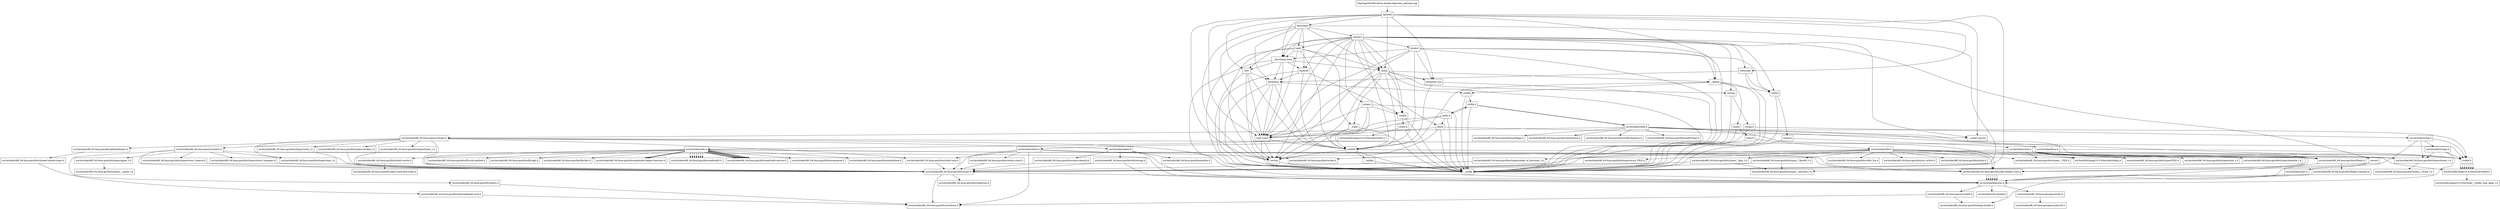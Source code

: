 digraph "dependencies" {
  header_1 [ shape="box", label="optional"];
  header_0 [ shape="box", label="tmp/tmpw8iwRO.libcxx.header.deps/test_optional.cpp"];
  header_2 [ shape="box", label="__config"];
  header_3 [ shape="box", label="usr/include/features.h"];
  header_4 [ shape="box", label="usr/include/stdc-predef.h"];
  header_5 [ shape="box", label="usr/include/x86_64-linux-gnu/sys/cdefs.h"];
  header_6 [ shape="box", label="usr/include/x86_64-linux-gnu/bits/wordsize.h"];
  header_7 [ shape="box", label="usr/include/x86_64-linux-gnu/bits/long-double.h"];
  header_8 [ shape="box", label="usr/include/x86_64-linux-gnu/gnu/stubs.h"];
  header_9 [ shape="box", label="usr/include/x86_64-linux-gnu/gnu/stubs-64.h"];
  header_11 [ shape="box", label="__debug"];
  header_12 [ shape="box", label="iosfwd"];
  header_13 [ shape="box", label="wchar.h"];
  header_14 [ shape="box", label="usr/include/wchar.h"];
  header_15 [ shape="box", label="usr/include/x86_64-linux-gnu/bits/libc-header-start.h"];
  header_16 [ shape="box", label="usr/include/x86_64-linux-gnu/bits/floatn.h"];
  header_17 [ shape="box", label="usr/include/x86_64-linux-gnu/bits/floatn-common.h"];
  header_18 [ shape="box", label="stddef.h"];
  header_19 [ shape="box", label="usr/local/lib/clang/10.0.0/include/stddef.h"];
  header_20 [ shape="box", label="usr/local/lib/clang/10.0.0/include/stdarg.h"];
  header_21 [ shape="box", label="usr/include/x86_64-linux-gnu/bits/wchar.h"];
  header_22 [ shape="box", label="usr/include/x86_64-linux-gnu/bits/types/wint_t.h"];
  header_23 [ shape="box", label="usr/include/x86_64-linux-gnu/bits/types/mbstate_t.h"];
  header_24 [ shape="box", label="usr/include/x86_64-linux-gnu/bits/types/__mbstate_t.h"];
  header_25 [ shape="box", label="usr/include/x86_64-linux-gnu/bits/types/__FILE.h"];
  header_26 [ shape="box", label="usr/include/x86_64-linux-gnu/bits/types/FILE.h"];
  header_27 [ shape="box", label="usr/include/x86_64-linux-gnu/bits/types/locale_t.h"];
  header_28 [ shape="box", label="usr/include/x86_64-linux-gnu/bits/types/__locale_t.h"];
  header_29 [ shape="box", label="cstdlib"];
  header_30 [ shape="box", label="stdlib.h"];
  header_31 [ shape="box", label="usr/include/stdlib.h"];
  header_32 [ shape="box", label="usr/include/x86_64-linux-gnu/bits/waitflags.h"];
  header_33 [ shape="box", label="usr/include/x86_64-linux-gnu/bits/waitstatus.h"];
  header_34 [ shape="box", label="usr/include/x86_64-linux-gnu/sys/types.h"];
  header_35 [ shape="box", label="usr/include/x86_64-linux-gnu/bits/types.h"];
  header_36 [ shape="box", label="usr/include/x86_64-linux-gnu/bits/typesizes.h"];
  header_37 [ shape="box", label="usr/include/x86_64-linux-gnu/bits/types/clock_t.h"];
  header_38 [ shape="box", label="usr/include/x86_64-linux-gnu/bits/types/clockid_t.h"];
  header_39 [ shape="box", label="usr/include/x86_64-linux-gnu/bits/types/time_t.h"];
  header_40 [ shape="box", label="usr/include/x86_64-linux-gnu/bits/types/timer_t.h"];
  header_41 [ shape="box", label="usr/include/x86_64-linux-gnu/bits/stdint-intn.h"];
  header_42 [ shape="box", label="usr/include/endian.h"];
  header_43 [ shape="box", label="usr/include/x86_64-linux-gnu/bits/endian.h"];
  header_44 [ shape="box", label="usr/include/x86_64-linux-gnu/bits/byteswap.h"];
  header_45 [ shape="box", label="usr/include/x86_64-linux-gnu/bits/uintn-identity.h"];
  header_46 [ shape="box", label="usr/include/x86_64-linux-gnu/sys/select.h"];
  header_47 [ shape="box", label="usr/include/x86_64-linux-gnu/bits/select.h"];
  header_48 [ shape="box", label="usr/include/x86_64-linux-gnu/bits/types/sigset_t.h"];
  header_49 [ shape="box", label="usr/include/x86_64-linux-gnu/bits/types/__sigset_t.h"];
  header_50 [ shape="box", label="usr/include/x86_64-linux-gnu/bits/types/struct_timeval.h"];
  header_51 [ shape="box", label="usr/include/x86_64-linux-gnu/bits/types/struct_timespec.h"];
  header_52 [ shape="box", label="usr/include/x86_64-linux-gnu/bits/pthreadtypes.h"];
  header_53 [ shape="box", label="usr/include/x86_64-linux-gnu/bits/thread-shared-types.h"];
  header_54 [ shape="box", label="usr/include/x86_64-linux-gnu/bits/pthreadtypes-arch.h"];
  header_55 [ shape="box", label="usr/include/alloca.h"];
  header_56 [ shape="box", label="usr/include/x86_64-linux-gnu/bits/stdlib-bsearch.h"];
  header_57 [ shape="box", label="usr/include/x86_64-linux-gnu/bits/stdlib-float.h"];
  header_58 [ shape="box", label="math.h"];
  header_59 [ shape="box", label="usr/include/math.h"];
  header_60 [ shape="box", label="usr/include/x86_64-linux-gnu/bits/math-vector.h"];
  header_61 [ shape="box", label="usr/include/x86_64-linux-gnu/bits/libm-simd-decl-stubs.h"];
  header_62 [ shape="box", label="usr/include/x86_64-linux-gnu/bits/flt-eval-method.h"];
  header_63 [ shape="box", label="usr/include/x86_64-linux-gnu/bits/fp-logb.h"];
  header_64 [ shape="box", label="usr/include/x86_64-linux-gnu/bits/fp-fast.h"];
  header_65 [ shape="box", label="usr/include/x86_64-linux-gnu/bits/mathcalls-helper-functions.h"];
  header_66 [ shape="box", label="usr/include/x86_64-linux-gnu/bits/mathcalls.h"];
  header_67 [ shape="box", label="usr/include/x86_64-linux-gnu/bits/mathcalls-narrow.h"];
  header_68 [ shape="box", label="usr/include/x86_64-linux-gnu/bits/iscanonical.h"];
  header_69 [ shape="box", label="usr/include/x86_64-linux-gnu/bits/mathinline.h"];
  header_70 [ shape="box", label="type_traits"];
  header_71 [ shape="box", label="cstddef"];
  header_72 [ shape="box", label="version"];
  header_73 [ shape="box", label="usr/local/lib/clang/10.0.0/include/__stddef_max_align_t.h"];
  header_74 [ shape="box", label="__nullptr"];
  header_75 [ shape="box", label="limits"];
  header_76 [ shape="box", label="__undef_macros"];
  header_77 [ shape="box", label="cstdio"];
  header_78 [ shape="box", label="stdio.h"];
  header_79 [ shape="box", label="usr/include/stdio.h"];
  header_80 [ shape="box", label="usr/include/x86_64-linux-gnu/bits/types/__fpos_t.h"];
  header_81 [ shape="box", label="usr/include/x86_64-linux-gnu/bits/types/__fpos64_t.h"];
  header_82 [ shape="box", label="usr/include/x86_64-linux-gnu/bits/types/struct_FILE.h"];
  header_83 [ shape="box", label="usr/include/x86_64-linux-gnu/bits/types/cookie_io_functions_t.h"];
  header_84 [ shape="box", label="usr/include/x86_64-linux-gnu/bits/stdio_lim.h"];
  header_85 [ shape="box", label="usr/include/x86_64-linux-gnu/bits/sys_errlist.h"];
  header_86 [ shape="box", label="usr/include/x86_64-linux-gnu/bits/stdio.h"];
  header_87 [ shape="box", label="__functional_base"];
  header_88 [ shape="box", label="typeinfo"];
  header_89 [ shape="box", label="exception"];
  header_90 [ shape="box", label="cstdint"];
  header_91 [ shape="box", label="stdint.h"];
  header_92 [ shape="box", label="usr/local/lib/clang/10.0.0/include/stdint.h"];
  header_93 [ shape="box", label="usr/include/stdint.h"];
  header_94 [ shape="box", label="usr/include/x86_64-linux-gnu/bits/stdint-uintn.h"];
  header_95 [ shape="box", label="new"];
  header_96 [ shape="box", label="utility"];
  header_97 [ shape="box", label="__tuple"];
  header_98 [ shape="box", label="initializer_list"];
  header_99 [ shape="box", label="cstring"];
  header_100 [ shape="box", label="string.h"];
  header_101 [ shape="box", label="usr/include/string.h"];
  header_102 [ shape="box", label="usr/include/strings.h"];
  header_103 [ shape="box", label="functional"];
  header_104 [ shape="box", label="memory"];
  header_105 [ shape="box", label="iterator"];
  header_106 [ shape="box", label="tuple"];
  header_107 [ shape="box", label="stdexcept"];
  header_108 [ shape="box", label="cassert"];
  header_109 [ shape="box", label="usr/include/assert.h"];
  header_110 [ shape="box", label="atomic"];
  header_80 -> header_35;
  header_80 -> header_24;
  header_47 -> header_6;
  header_0 -> header_1;
  header_45 -> header_35;
  header_81 -> header_35;
  header_81 -> header_24;
  header_107 -> header_2;
  header_107 -> header_89;
  header_107 -> header_12;
  header_37 -> header_35;
  header_53 -> header_54;
  header_46 -> header_3;
  header_46 -> header_35;
  header_46 -> header_47;
  header_46 -> header_48;
  header_46 -> header_39;
  header_46 -> header_50;
  header_46 -> header_51;
  header_71 -> header_2;
  header_71 -> header_72;
  header_71 -> header_19;
  header_71 -> header_74;
  header_40 -> header_35;
  header_72 -> header_2;
  header_108 -> header_2;
  header_108 -> header_109;
  header_8 -> header_9;
  header_13 -> header_2;
  header_13 -> header_14;
  header_110 -> header_2;
  header_110 -> header_71;
  header_110 -> header_90;
  header_110 -> header_70;
  header_110 -> header_72;
  header_70 -> header_2;
  header_70 -> header_71;
  header_70 -> header_72;
  header_15 -> header_3;
  header_15 -> header_3;
  header_15 -> header_3;
  header_15 -> header_3;
  header_15 -> header_3;
  header_15 -> header_3;
  header_55 -> header_3;
  header_55 -> header_18;
  header_95 -> header_2;
  header_95 -> header_89;
  header_95 -> header_70;
  header_95 -> header_71;
  header_95 -> header_72;
  header_1 -> header_2;
  header_1 -> header_11;
  header_1 -> header_87;
  header_1 -> header_103;
  header_1 -> header_98;
  header_1 -> header_95;
  header_1 -> header_107;
  header_1 -> header_70;
  header_1 -> header_96;
  header_1 -> header_72;
  header_1 -> header_76;
  header_82 -> header_35;
  header_88 -> header_2;
  header_88 -> header_89;
  header_88 -> header_71;
  header_88 -> header_90;
  header_60 -> header_61;
  header_87 -> header_2;
  header_87 -> header_70;
  header_87 -> header_88;
  header_87 -> header_89;
  header_87 -> header_95;
  header_87 -> header_96;
  header_54 -> header_6;
  header_3 -> header_4;
  header_3 -> header_5;
  header_3 -> header_8;
  header_31 -> header_15;
  header_31 -> header_18;
  header_31 -> header_32;
  header_31 -> header_33;
  header_31 -> header_16;
  header_31 -> header_27;
  header_31 -> header_34;
  header_31 -> header_55;
  header_31 -> header_56;
  header_31 -> header_57;
  header_14 -> header_15;
  header_14 -> header_16;
  header_14 -> header_18;
  header_14 -> header_20;
  header_14 -> header_21;
  header_14 -> header_22;
  header_14 -> header_23;
  header_14 -> header_25;
  header_14 -> header_26;
  header_14 -> header_27;
  header_42 -> header_3;
  header_42 -> header_43;
  header_42 -> header_44;
  header_42 -> header_45;
  header_59 -> header_15;
  header_59 -> header_35;
  header_59 -> header_60;
  header_59 -> header_16;
  header_59 -> header_62;
  header_59 -> header_63;
  header_59 -> header_64;
  header_59 -> header_65;
  header_59 -> header_66;
  header_59 -> header_65;
  header_59 -> header_66;
  header_59 -> header_65;
  header_59 -> header_66;
  header_59 -> header_66;
  header_59 -> header_66;
  header_59 -> header_66;
  header_59 -> header_66;
  header_59 -> header_67;
  header_59 -> header_67;
  header_59 -> header_67;
  header_59 -> header_67;
  header_59 -> header_67;
  header_59 -> header_67;
  header_59 -> header_67;
  header_59 -> header_67;
  header_59 -> header_67;
  header_59 -> header_68;
  header_59 -> header_69;
  header_2 -> header_3;
  header_19 -> header_73;
  header_41 -> header_35;
  header_96 -> header_2;
  header_96 -> header_97;
  header_96 -> header_70;
  header_96 -> header_98;
  header_96 -> header_71;
  header_96 -> header_99;
  header_96 -> header_90;
  header_96 -> header_72;
  header_96 -> header_11;
  header_106 -> header_2;
  header_106 -> header_97;
  header_106 -> header_71;
  header_106 -> header_70;
  header_106 -> header_87;
  header_106 -> header_96;
  header_106 -> header_72;
  header_44 -> header_3;
  header_44 -> header_35;
  header_16 -> header_3;
  header_16 -> header_17;
  header_91 -> header_2;
  header_91 -> header_92;
  header_89 -> header_2;
  header_89 -> header_71;
  header_89 -> header_29;
  header_89 -> header_70;
  header_89 -> header_72;
  header_50 -> header_35;
  header_103 -> header_2;
  header_103 -> header_70;
  header_103 -> header_88;
  header_103 -> header_89;
  header_103 -> header_104;
  header_103 -> header_106;
  header_103 -> header_96;
  header_103 -> header_72;
  header_103 -> header_87;
  header_52 -> header_53;
  header_90 -> header_2;
  header_90 -> header_91;
  header_58 -> header_2;
  header_58 -> header_30;
  header_58 -> header_59;
  header_58 -> header_70;
  header_58 -> header_75;
  header_94 -> header_35;
  header_34 -> header_3;
  header_34 -> header_35;
  header_34 -> header_37;
  header_34 -> header_38;
  header_34 -> header_39;
  header_34 -> header_40;
  header_34 -> header_18;
  header_34 -> header_41;
  header_34 -> header_42;
  header_34 -> header_46;
  header_34 -> header_52;
  header_39 -> header_35;
  header_83 -> header_35;
  header_93 -> header_15;
  header_93 -> header_35;
  header_93 -> header_21;
  header_93 -> header_6;
  header_93 -> header_41;
  header_93 -> header_94;
  header_92 -> header_93;
  header_17 -> header_3;
  header_17 -> header_7;
  header_29 -> header_2;
  header_29 -> header_30;
  header_5 -> header_6;
  header_5 -> header_7;
  header_35 -> header_3;
  header_35 -> header_6;
  header_35 -> header_36;
  header_75 -> header_2;
  header_75 -> header_70;
  header_75 -> header_76;
  header_75 -> header_72;
  header_30 -> header_2;
  header_30 -> header_31;
  header_30 -> header_58;
  header_30 -> header_31;
  header_109 -> header_3;
  header_18 -> header_19;
  header_18 -> header_19;
  header_18 -> header_19;
  header_18 -> header_19;
  header_18 -> header_19;
  header_18 -> header_19;
  header_18 -> header_19;
  header_51 -> header_35;
  header_23 -> header_24;
  header_100 -> header_2;
  header_100 -> header_101;
  header_12 -> header_2;
  header_12 -> header_13;
  header_77 -> header_2;
  header_77 -> header_78;
  header_105 -> header_2;
  header_105 -> header_12;
  header_105 -> header_87;
  header_105 -> header_70;
  header_105 -> header_71;
  header_105 -> header_98;
  header_105 -> header_72;
  header_105 -> header_11;
  header_98 -> header_2;
  header_98 -> header_71;
  header_11 -> header_2;
  header_11 -> header_12;
  header_11 -> header_29;
  header_11 -> header_77;
  header_11 -> header_71;
  header_27 -> header_28;
  header_38 -> header_35;
  header_102 -> header_3;
  header_102 -> header_18;
  header_102 -> header_27;
  header_74 -> header_2;
  header_101 -> header_15;
  header_101 -> header_18;
  header_101 -> header_27;
  header_101 -> header_102;
  header_78 -> header_2;
  header_78 -> header_79;
  header_48 -> header_49;
  header_99 -> header_2;
  header_99 -> header_100;
  header_79 -> header_15;
  header_79 -> header_18;
  header_79 -> header_20;
  header_79 -> header_35;
  header_79 -> header_80;
  header_79 -> header_81;
  header_79 -> header_25;
  header_79 -> header_26;
  header_79 -> header_82;
  header_79 -> header_83;
  header_79 -> header_84;
  header_79 -> header_85;
  header_79 -> header_86;
  header_97 -> header_2;
  header_97 -> header_71;
  header_97 -> header_70;
  header_104 -> header_2;
  header_104 -> header_70;
  header_104 -> header_88;
  header_104 -> header_71;
  header_104 -> header_90;
  header_104 -> header_95;
  header_104 -> header_96;
  header_104 -> header_75;
  header_104 -> header_105;
  header_104 -> header_87;
  header_104 -> header_12;
  header_104 -> header_106;
  header_104 -> header_107;
  header_104 -> header_99;
  header_104 -> header_108;
  header_104 -> header_110;
  header_104 -> header_72;
  header_104 -> header_76;
}
